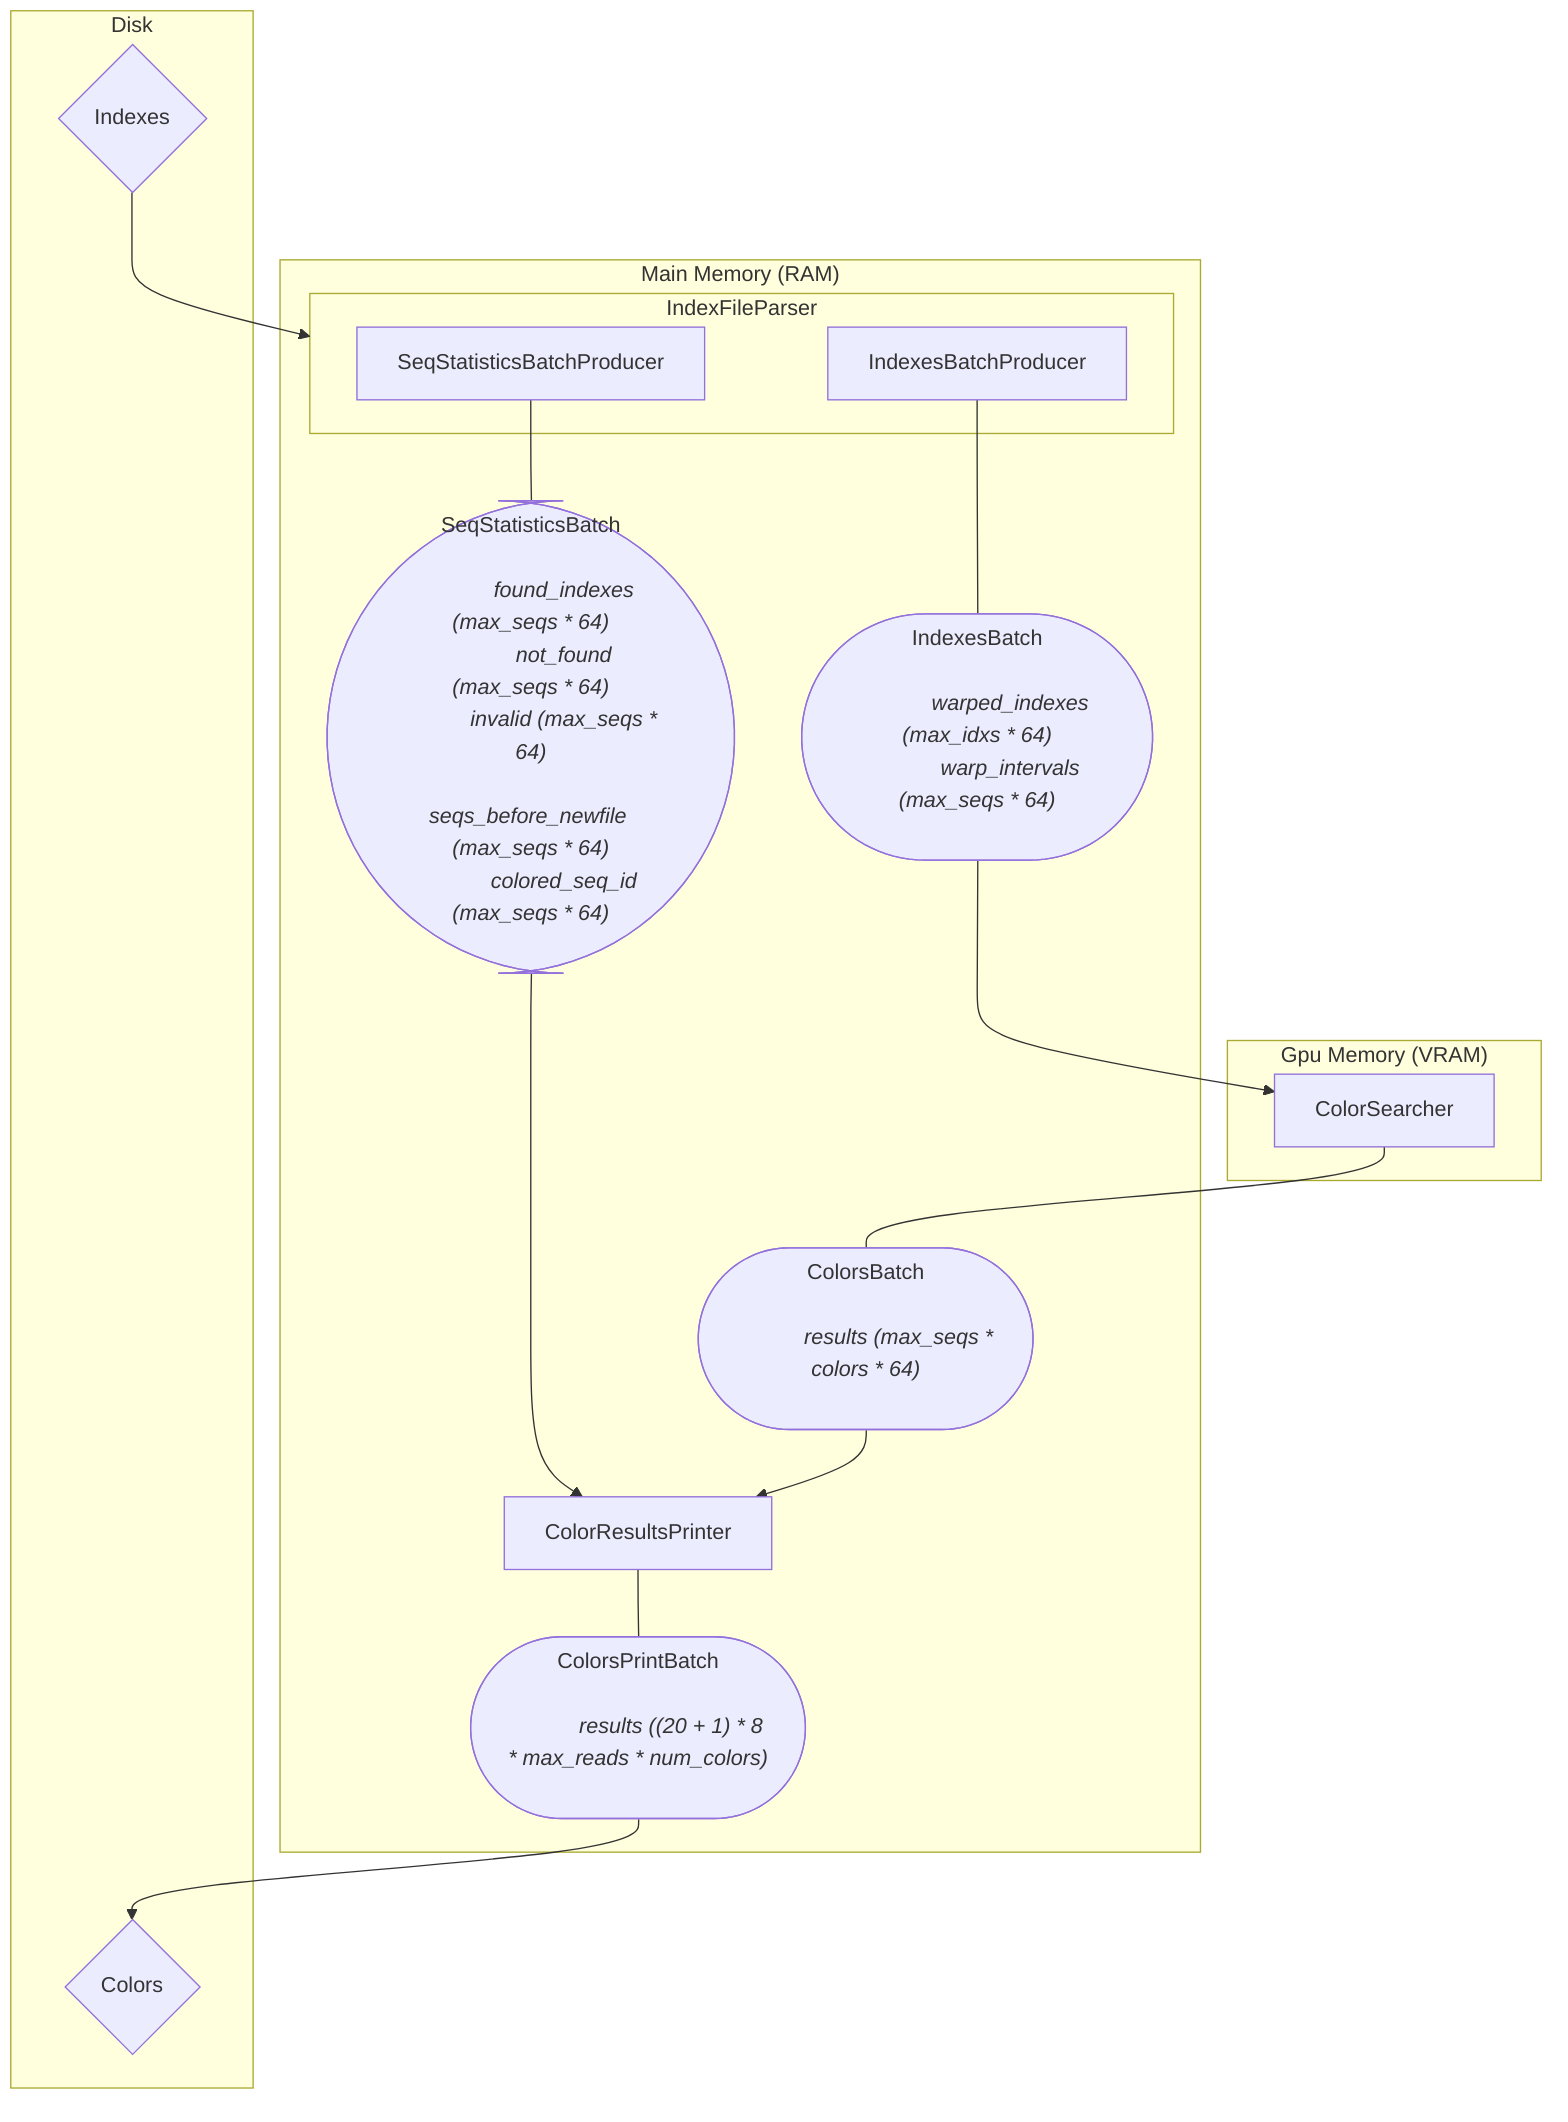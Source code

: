 flowchart TD
    subgraph "Main Memory (RAM)"
        IndexesBatch(["
            IndexesBatch
            <i>
            warped_indexes (max_idxs * 64)
            warp_intervals (max_seqs * 64)
            </i>
        "])
        SeqStatisticsBatch(["
            SeqStatisticsBatch
            <i>
            found_indexes (max_seqs * 64)
            not_found (max_seqs * 64)
            invalid (max_seqs * 64)
            seqs_before_newfile (max_seqs * 64)
            colored_seq_id (max_seqs * 64)
            </i>
        "])
        ColorsBatch(["
            ColorsBatch
            <i>
            results (max_seqs * colors * 64)
            </i>
        "])
        ColorsPrintBatch(["
            ColorsPrintBatch
            <i>
            results ((20 + 1) * 8 * max_reads * num_colors)
            </i>
        "])
        ColorResultsPrinter

        subgraph IndexFileParser
            IndexesBatchProducer
            SeqStatisticsBatchProducer
        end
    end

    subgraph "Gpu Memory (VRAM)"
        ColorSearcher
    end

    subgraph Disk
        Indexes{Indexes}
        Colors{Colors}
    end

    Indexes --> IndexFileParser

    IndexesBatchProducer --- IndexesBatch
    SeqStatisticsBatchProducer --- SeqStatisticsBatch
    ColorSearcher --- ColorsBatch

    IndexesBatch --> ColorSearcher

    SeqStatisticsBatch --> ColorResultsPrinter
    ColorsBatch --> ColorResultsPrinter

    ColorResultsPrinter --- ColorsPrintBatch
    ColorsPrintBatch --> Colors